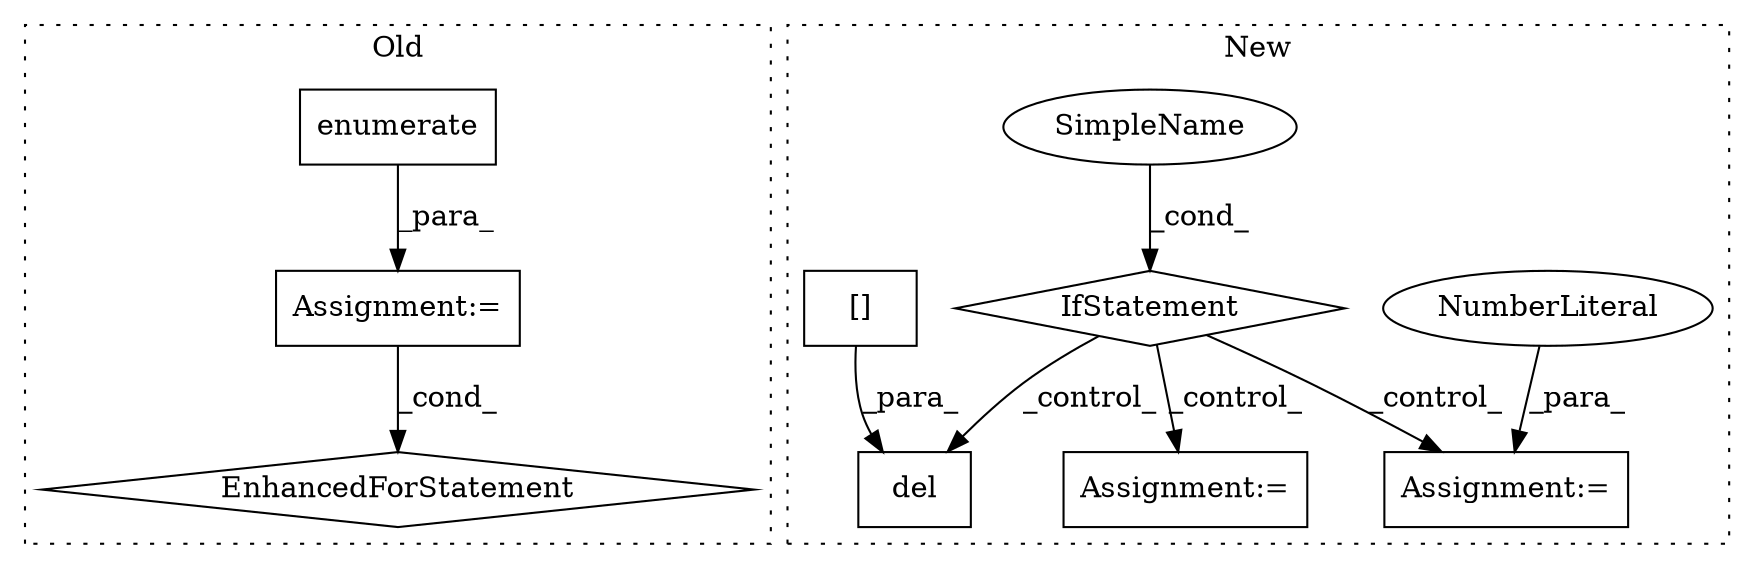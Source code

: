 digraph G {
subgraph cluster0 {
1 [label="enumerate" a="32" s="1661,1683" l="10,1" shape="box"];
3 [label="EnhancedForStatement" a="70" s="1578,1684" l="71,2" shape="diamond"];
7 [label="Assignment:=" a="7" s="1578,1684" l="71,2" shape="box"];
label = "Old";
style="dotted";
}
subgraph cluster1 {
2 [label="del" a="32" s="845,871" l="4,1" shape="box"];
4 [label="IfStatement" a="25" s="399,429" l="8,2" shape="diamond"];
5 [label="[]" a="2" s="849,870" l="7,1" shape="box"];
6 [label="SimpleName" a="42" s="" l="" shape="ellipse"];
8 [label="Assignment:=" a="7" s="569" l="1" shape="box"];
9 [label="NumberLiteral" a="34" s="570" l="1" shape="ellipse"];
10 [label="Assignment:=" a="7" s="449" l="1" shape="box"];
label = "New";
style="dotted";
}
1 -> 7 [label="_para_"];
4 -> 10 [label="_control_"];
4 -> 2 [label="_control_"];
4 -> 8 [label="_control_"];
5 -> 2 [label="_para_"];
6 -> 4 [label="_cond_"];
7 -> 3 [label="_cond_"];
9 -> 8 [label="_para_"];
}